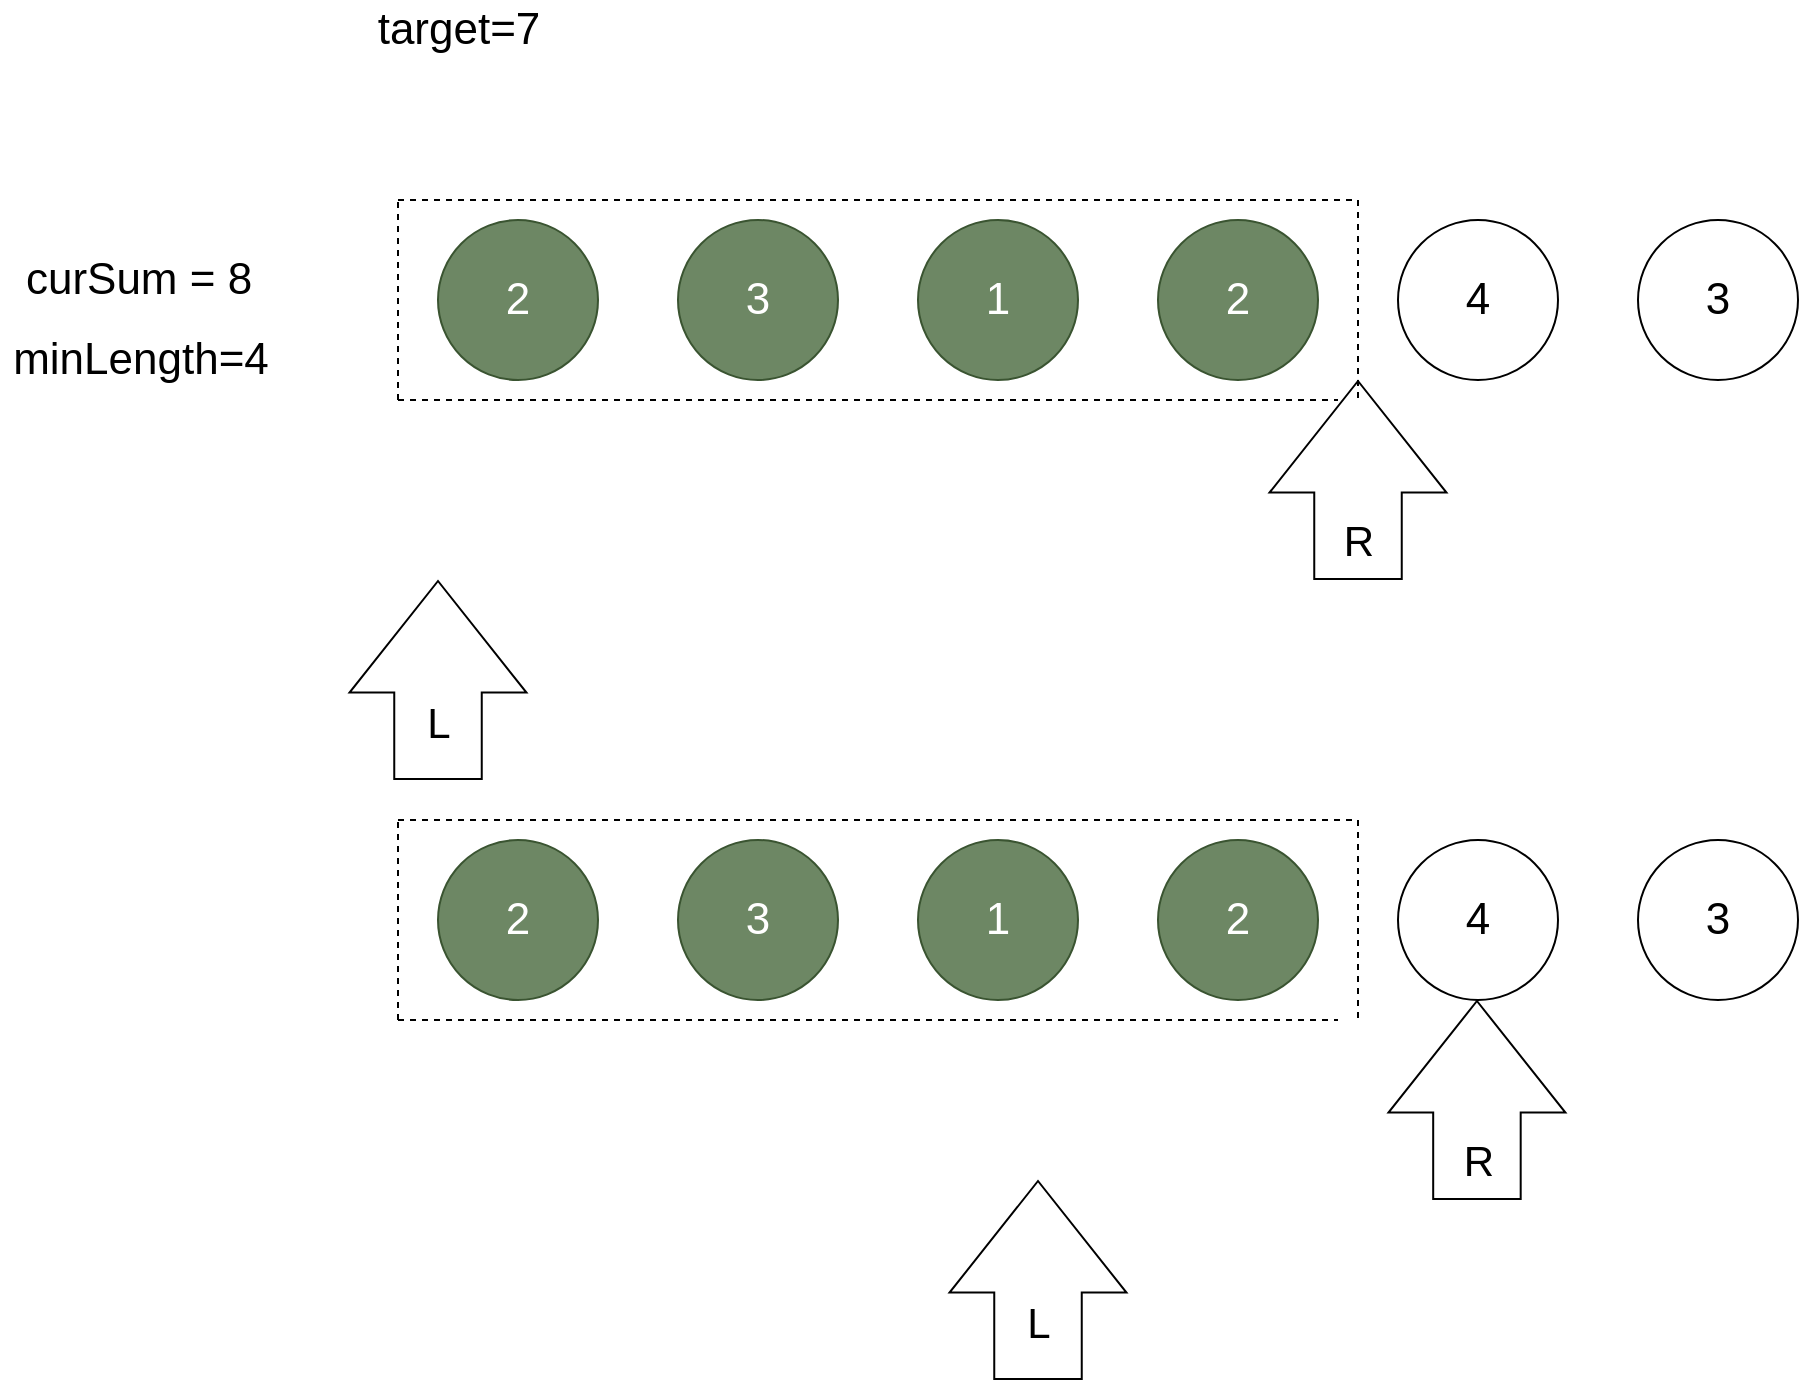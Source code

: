 <mxfile version="16.0.2" type="device"><diagram id="5CJMRmg8bCW-mxr88Jzq" name="第 1 页"><mxGraphModel dx="1981" dy="754" grid="1" gridSize="10" guides="1" tooltips="1" connect="1" arrows="1" fold="1" page="0" pageScale="1" pageWidth="1169" pageHeight="827" math="0" shadow="0"><root><mxCell id="0"/><mxCell id="1" parent="0"/><mxCell id="RpfTHPQ2P87kEZmCjPpT-1" value="&lt;font style=&quot;font-size: 22px&quot;&gt;2&lt;/font&gt;" style="ellipse;whiteSpace=wrap;html=1;aspect=fixed;fillColor=#6d8764;fontColor=#ffffff;strokeColor=#3A5431;" parent="1" vertex="1"><mxGeometry x="160" y="280" width="80" height="80" as="geometry"/></mxCell><mxCell id="RpfTHPQ2P87kEZmCjPpT-2" value="&lt;font style=&quot;font-size: 22px&quot;&gt;2&lt;/font&gt;" style="ellipse;whiteSpace=wrap;html=1;aspect=fixed;fillColor=#6d8764;fontColor=#ffffff;strokeColor=#3A5431;" parent="1" vertex="1"><mxGeometry x="520" y="280" width="80" height="80" as="geometry"/></mxCell><mxCell id="RpfTHPQ2P87kEZmCjPpT-3" value="&lt;font style=&quot;font-size: 22px&quot;&gt;4&lt;/font&gt;" style="ellipse;whiteSpace=wrap;html=1;aspect=fixed;" parent="1" vertex="1"><mxGeometry x="640" y="280" width="80" height="80" as="geometry"/></mxCell><mxCell id="RpfTHPQ2P87kEZmCjPpT-4" value="&lt;span style=&quot;font-size: 22px&quot;&gt;3&lt;/span&gt;" style="ellipse;whiteSpace=wrap;html=1;aspect=fixed;" parent="1" vertex="1"><mxGeometry x="760" y="280" width="80" height="80" as="geometry"/></mxCell><mxCell id="RpfTHPQ2P87kEZmCjPpT-6" value="&lt;font style=&quot;font-size: 22px&quot;&gt;1&lt;/font&gt;" style="ellipse;whiteSpace=wrap;html=1;aspect=fixed;fillColor=#6d8764;fontColor=#ffffff;strokeColor=#3A5431;" parent="1" vertex="1"><mxGeometry x="400" y="280" width="80" height="80" as="geometry"/></mxCell><mxCell id="RpfTHPQ2P87kEZmCjPpT-7" value="&lt;font style=&quot;font-size: 22px&quot;&gt;3&lt;/font&gt;" style="ellipse;whiteSpace=wrap;html=1;aspect=fixed;fillColor=#6d8764;fontColor=#ffffff;strokeColor=#3A5431;" parent="1" vertex="1"><mxGeometry x="280" y="280" width="80" height="80" as="geometry"/></mxCell><mxCell id="RpfTHPQ2P87kEZmCjPpT-10" value="target=7" style="text;html=1;align=center;verticalAlign=middle;resizable=0;points=[];autosize=1;strokeColor=none;fillColor=none;fontSize=22;" parent="1" vertex="1"><mxGeometry x="120" y="170" width="100" height="30" as="geometry"/></mxCell><mxCell id="i9AZM11d0OG4t0HMegTO-1" value="" style="shape=flexArrow;endArrow=classic;html=1;rounded=0;endWidth=43.718;endSize=18.267;width=43.75;" edge="1" parent="1"><mxGeometry width="50" height="50" relative="1" as="geometry"><mxPoint x="160" y="560" as="sourcePoint"/><mxPoint x="160" y="460" as="targetPoint"/></mxGeometry></mxCell><mxCell id="i9AZM11d0OG4t0HMegTO-2" value="L" style="edgeLabel;html=1;align=center;verticalAlign=middle;resizable=0;points=[];fontSize=21;" vertex="1" connectable="0" parent="i9AZM11d0OG4t0HMegTO-1"><mxGeometry x="0.105" y="10" relative="1" as="geometry"><mxPoint x="10" y="26" as="offset"/></mxGeometry></mxCell><mxCell id="i9AZM11d0OG4t0HMegTO-3" value="" style="shape=flexArrow;endArrow=classic;html=1;rounded=0;endWidth=43.718;endSize=18.267;width=43.75;" edge="1" parent="1"><mxGeometry width="50" height="50" relative="1" as="geometry"><mxPoint x="620" y="460" as="sourcePoint"/><mxPoint x="620" y="360" as="targetPoint"/></mxGeometry></mxCell><mxCell id="i9AZM11d0OG4t0HMegTO-4" value="R" style="edgeLabel;html=1;align=center;verticalAlign=middle;resizable=0;points=[];fontSize=21;" vertex="1" connectable="0" parent="i9AZM11d0OG4t0HMegTO-3"><mxGeometry x="-0.169" y="2" relative="1" as="geometry"><mxPoint x="2" y="21" as="offset"/></mxGeometry></mxCell><mxCell id="i9AZM11d0OG4t0HMegTO-7" value="&lt;font style=&quot;font-size: 22px&quot;&gt;curSum = 8&lt;/font&gt;" style="text;html=1;align=center;verticalAlign=middle;resizable=0;points=[];autosize=1;strokeColor=none;fillColor=none;" vertex="1" parent="1"><mxGeometry x="-55" y="300" width="130" height="20" as="geometry"/></mxCell><mxCell id="i9AZM11d0OG4t0HMegTO-8" value="&lt;font style=&quot;font-size: 22px&quot;&gt;minLength=4&lt;/font&gt;" style="text;html=1;align=center;verticalAlign=middle;resizable=0;points=[];autosize=1;strokeColor=none;fillColor=none;" vertex="1" parent="1"><mxGeometry x="-59" y="340" width="140" height="20" as="geometry"/></mxCell><mxCell id="i9AZM11d0OG4t0HMegTO-9" value="" style="endArrow=none;dashed=1;html=1;rounded=0;" edge="1" parent="1"><mxGeometry width="50" height="50" relative="1" as="geometry"><mxPoint x="140" y="370" as="sourcePoint"/><mxPoint x="610" y="370" as="targetPoint"/></mxGeometry></mxCell><mxCell id="i9AZM11d0OG4t0HMegTO-10" value="" style="endArrow=none;dashed=1;html=1;rounded=0;" edge="1" parent="1"><mxGeometry width="50" height="50" relative="1" as="geometry"><mxPoint x="140" y="370" as="sourcePoint"/><mxPoint x="140" y="270" as="targetPoint"/></mxGeometry></mxCell><mxCell id="i9AZM11d0OG4t0HMegTO-11" value="" style="endArrow=none;dashed=1;html=1;rounded=0;" edge="1" parent="1"><mxGeometry width="50" height="50" relative="1" as="geometry"><mxPoint x="140" y="270" as="sourcePoint"/><mxPoint x="620" y="270" as="targetPoint"/></mxGeometry></mxCell><mxCell id="i9AZM11d0OG4t0HMegTO-12" value="" style="endArrow=none;dashed=1;html=1;rounded=0;" edge="1" parent="1"><mxGeometry width="50" height="50" relative="1" as="geometry"><mxPoint x="620" y="270" as="sourcePoint"/><mxPoint x="620" y="370" as="targetPoint"/></mxGeometry></mxCell><mxCell id="i9AZM11d0OG4t0HMegTO-13" value="&lt;font style=&quot;font-size: 22px&quot;&gt;2&lt;/font&gt;" style="ellipse;whiteSpace=wrap;html=1;aspect=fixed;fillColor=#6d8764;fontColor=#ffffff;strokeColor=#3A5431;" vertex="1" parent="1"><mxGeometry x="160" y="590" width="80" height="80" as="geometry"/></mxCell><mxCell id="i9AZM11d0OG4t0HMegTO-14" value="&lt;font style=&quot;font-size: 22px&quot;&gt;2&lt;/font&gt;" style="ellipse;whiteSpace=wrap;html=1;aspect=fixed;fillColor=#6d8764;fontColor=#ffffff;strokeColor=#3A5431;" vertex="1" parent="1"><mxGeometry x="520" y="590" width="80" height="80" as="geometry"/></mxCell><mxCell id="i9AZM11d0OG4t0HMegTO-15" value="&lt;font style=&quot;font-size: 22px&quot;&gt;4&lt;/font&gt;" style="ellipse;whiteSpace=wrap;html=1;aspect=fixed;" vertex="1" parent="1"><mxGeometry x="640" y="590" width="80" height="80" as="geometry"/></mxCell><mxCell id="i9AZM11d0OG4t0HMegTO-16" value="&lt;span style=&quot;font-size: 22px&quot;&gt;3&lt;/span&gt;" style="ellipse;whiteSpace=wrap;html=1;aspect=fixed;" vertex="1" parent="1"><mxGeometry x="760" y="590" width="80" height="80" as="geometry"/></mxCell><mxCell id="i9AZM11d0OG4t0HMegTO-17" value="&lt;font style=&quot;font-size: 22px&quot;&gt;1&lt;/font&gt;" style="ellipse;whiteSpace=wrap;html=1;aspect=fixed;fillColor=#6d8764;fontColor=#ffffff;strokeColor=#3A5431;" vertex="1" parent="1"><mxGeometry x="400" y="590" width="80" height="80" as="geometry"/></mxCell><mxCell id="i9AZM11d0OG4t0HMegTO-18" value="&lt;font style=&quot;font-size: 22px&quot;&gt;3&lt;/font&gt;" style="ellipse;whiteSpace=wrap;html=1;aspect=fixed;fillColor=#6d8764;fontColor=#ffffff;strokeColor=#3A5431;" vertex="1" parent="1"><mxGeometry x="280" y="590" width="80" height="80" as="geometry"/></mxCell><mxCell id="i9AZM11d0OG4t0HMegTO-19" value="" style="shape=flexArrow;endArrow=classic;html=1;rounded=0;endWidth=43.718;endSize=18.267;width=43.75;" edge="1" parent="1"><mxGeometry width="50" height="50" relative="1" as="geometry"><mxPoint x="460" y="860" as="sourcePoint"/><mxPoint x="460" y="760" as="targetPoint"/></mxGeometry></mxCell><mxCell id="i9AZM11d0OG4t0HMegTO-20" value="L" style="edgeLabel;html=1;align=center;verticalAlign=middle;resizable=0;points=[];fontSize=21;" vertex="1" connectable="0" parent="i9AZM11d0OG4t0HMegTO-19"><mxGeometry x="0.105" y="10" relative="1" as="geometry"><mxPoint x="10" y="26" as="offset"/></mxGeometry></mxCell><mxCell id="i9AZM11d0OG4t0HMegTO-21" value="" style="shape=flexArrow;endArrow=classic;html=1;rounded=0;endWidth=43.718;endSize=18.267;width=43.75;" edge="1" parent="1"><mxGeometry width="50" height="50" relative="1" as="geometry"><mxPoint x="679.47" y="770" as="sourcePoint"/><mxPoint x="679.47" y="670" as="targetPoint"/></mxGeometry></mxCell><mxCell id="i9AZM11d0OG4t0HMegTO-22" value="R" style="edgeLabel;html=1;align=center;verticalAlign=middle;resizable=0;points=[];fontSize=21;" vertex="1" connectable="0" parent="i9AZM11d0OG4t0HMegTO-21"><mxGeometry x="-0.169" y="2" relative="1" as="geometry"><mxPoint x="2" y="21" as="offset"/></mxGeometry></mxCell><mxCell id="i9AZM11d0OG4t0HMegTO-23" value="" style="endArrow=none;dashed=1;html=1;rounded=0;" edge="1" parent="1"><mxGeometry width="50" height="50" relative="1" as="geometry"><mxPoint x="140" y="680" as="sourcePoint"/><mxPoint x="610" y="680" as="targetPoint"/></mxGeometry></mxCell><mxCell id="i9AZM11d0OG4t0HMegTO-24" value="" style="endArrow=none;dashed=1;html=1;rounded=0;" edge="1" parent="1"><mxGeometry width="50" height="50" relative="1" as="geometry"><mxPoint x="140" y="680" as="sourcePoint"/><mxPoint x="140" y="580" as="targetPoint"/></mxGeometry></mxCell><mxCell id="i9AZM11d0OG4t0HMegTO-25" value="" style="endArrow=none;dashed=1;html=1;rounded=0;" edge="1" parent="1"><mxGeometry width="50" height="50" relative="1" as="geometry"><mxPoint x="140" y="580" as="sourcePoint"/><mxPoint x="620" y="580" as="targetPoint"/></mxGeometry></mxCell><mxCell id="i9AZM11d0OG4t0HMegTO-26" value="" style="endArrow=none;dashed=1;html=1;rounded=0;" edge="1" parent="1"><mxGeometry width="50" height="50" relative="1" as="geometry"><mxPoint x="620" y="580" as="sourcePoint"/><mxPoint x="620" y="680" as="targetPoint"/></mxGeometry></mxCell></root></mxGraphModel></diagram></mxfile>
